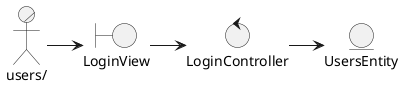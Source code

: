 @startuml AuthenticationSystem

actor/ "users/" as actor
boundary LoginView
control LoginController
entity UsersEntity

actor -> LoginView
LoginView -> LoginController
LoginController -> UsersEntity

@enduml
